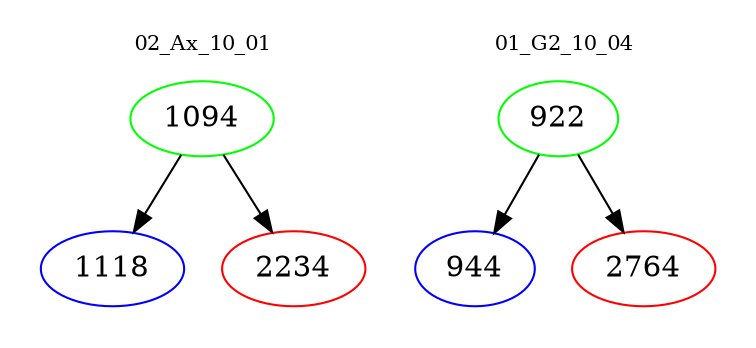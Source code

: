 digraph{
subgraph cluster_0 {
color = white
label = "02_Ax_10_01";
fontsize=10;
T0_1094 [label="1094", color="green"]
T0_1094 -> T0_1118 [color="black"]
T0_1118 [label="1118", color="blue"]
T0_1094 -> T0_2234 [color="black"]
T0_2234 [label="2234", color="red"]
}
subgraph cluster_1 {
color = white
label = "01_G2_10_04";
fontsize=10;
T1_922 [label="922", color="green"]
T1_922 -> T1_944 [color="black"]
T1_944 [label="944", color="blue"]
T1_922 -> T1_2764 [color="black"]
T1_2764 [label="2764", color="red"]
}
}
